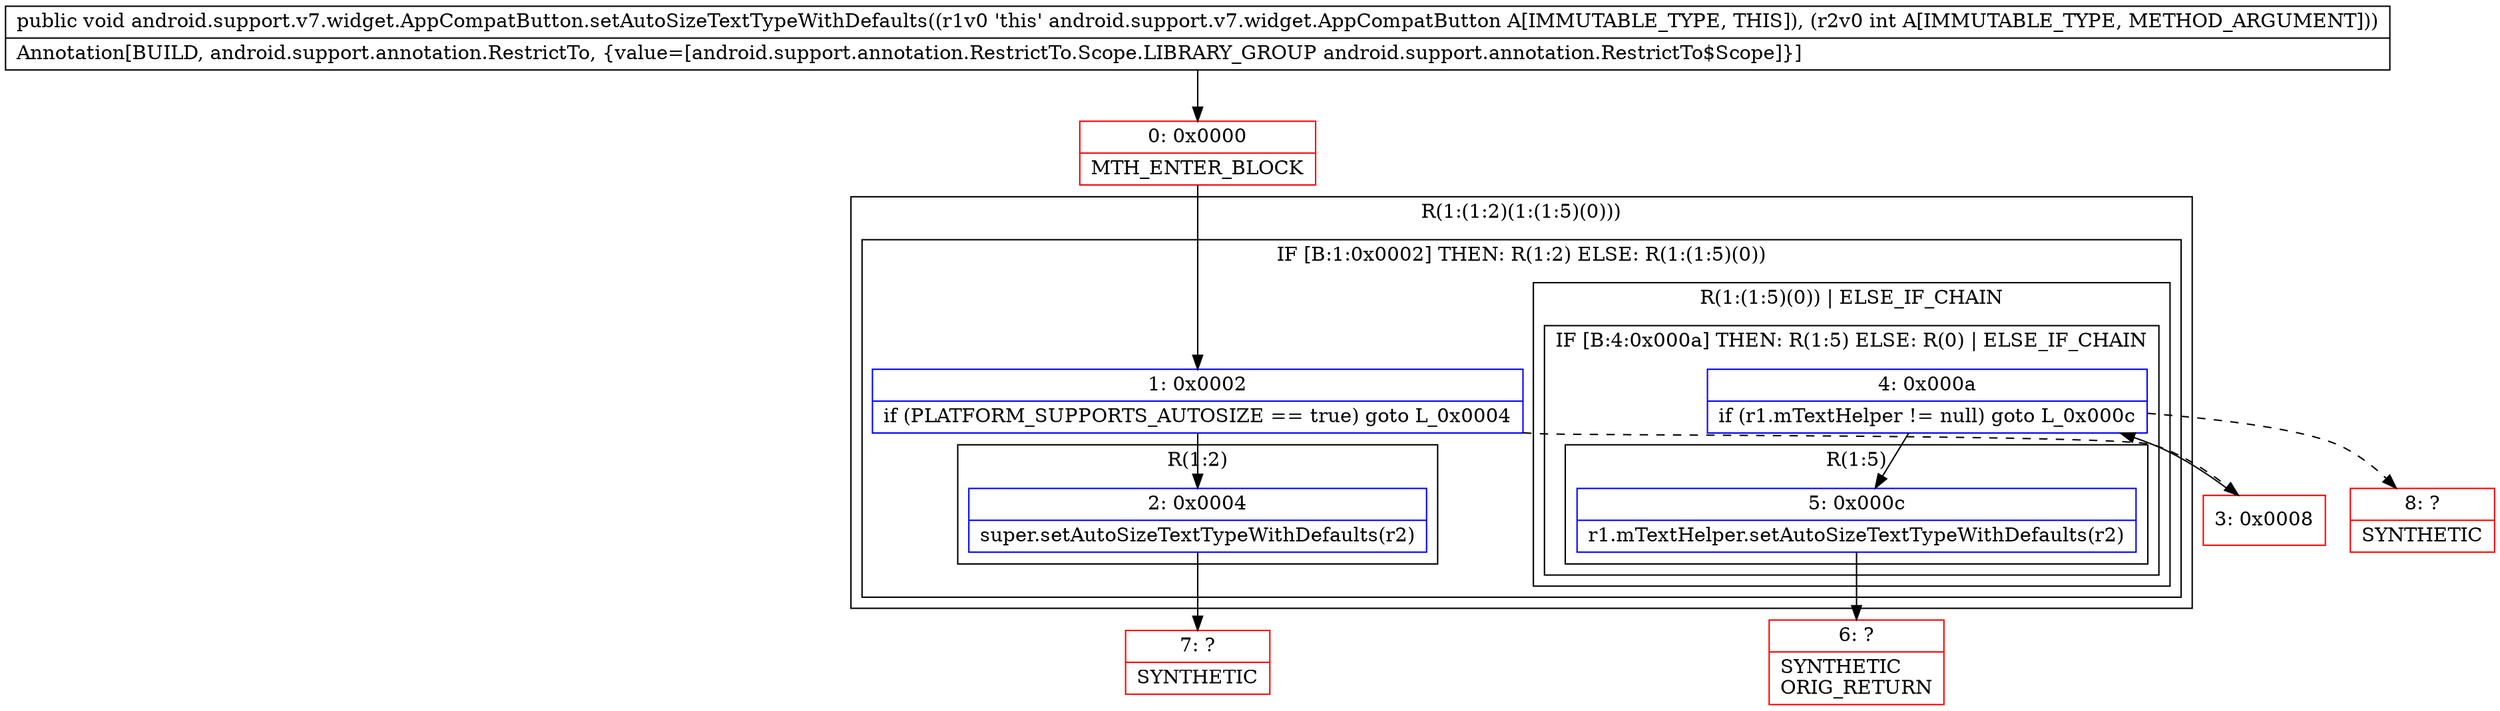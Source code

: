 digraph "CFG forandroid.support.v7.widget.AppCompatButton.setAutoSizeTextTypeWithDefaults(I)V" {
subgraph cluster_Region_765727540 {
label = "R(1:(1:2)(1:(1:5)(0)))";
node [shape=record,color=blue];
subgraph cluster_IfRegion_1636418788 {
label = "IF [B:1:0x0002] THEN: R(1:2) ELSE: R(1:(1:5)(0))";
node [shape=record,color=blue];
Node_1 [shape=record,label="{1\:\ 0x0002|if (PLATFORM_SUPPORTS_AUTOSIZE == true) goto L_0x0004\l}"];
subgraph cluster_Region_815157235 {
label = "R(1:2)";
node [shape=record,color=blue];
Node_2 [shape=record,label="{2\:\ 0x0004|super.setAutoSizeTextTypeWithDefaults(r2)\l}"];
}
subgraph cluster_Region_2022480621 {
label = "R(1:(1:5)(0)) | ELSE_IF_CHAIN\l";
node [shape=record,color=blue];
subgraph cluster_IfRegion_1966869371 {
label = "IF [B:4:0x000a] THEN: R(1:5) ELSE: R(0) | ELSE_IF_CHAIN\l";
node [shape=record,color=blue];
Node_4 [shape=record,label="{4\:\ 0x000a|if (r1.mTextHelper != null) goto L_0x000c\l}"];
subgraph cluster_Region_1522356188 {
label = "R(1:5)";
node [shape=record,color=blue];
Node_5 [shape=record,label="{5\:\ 0x000c|r1.mTextHelper.setAutoSizeTextTypeWithDefaults(r2)\l}"];
}
subgraph cluster_Region_1482062511 {
label = "R(0)";
node [shape=record,color=blue];
}
}
}
}
}
Node_0 [shape=record,color=red,label="{0\:\ 0x0000|MTH_ENTER_BLOCK\l}"];
Node_3 [shape=record,color=red,label="{3\:\ 0x0008}"];
Node_6 [shape=record,color=red,label="{6\:\ ?|SYNTHETIC\lORIG_RETURN\l}"];
Node_7 [shape=record,color=red,label="{7\:\ ?|SYNTHETIC\l}"];
Node_8 [shape=record,color=red,label="{8\:\ ?|SYNTHETIC\l}"];
MethodNode[shape=record,label="{public void android.support.v7.widget.AppCompatButton.setAutoSizeTextTypeWithDefaults((r1v0 'this' android.support.v7.widget.AppCompatButton A[IMMUTABLE_TYPE, THIS]), (r2v0 int A[IMMUTABLE_TYPE, METHOD_ARGUMENT]))  | Annotation[BUILD, android.support.annotation.RestrictTo, \{value=[android.support.annotation.RestrictTo.Scope.LIBRARY_GROUP android.support.annotation.RestrictTo$Scope]\}]\l}"];
MethodNode -> Node_0;
Node_1 -> Node_2;
Node_1 -> Node_3[style=dashed];
Node_2 -> Node_7;
Node_4 -> Node_5;
Node_4 -> Node_8[style=dashed];
Node_5 -> Node_6;
Node_0 -> Node_1;
Node_3 -> Node_4;
}

